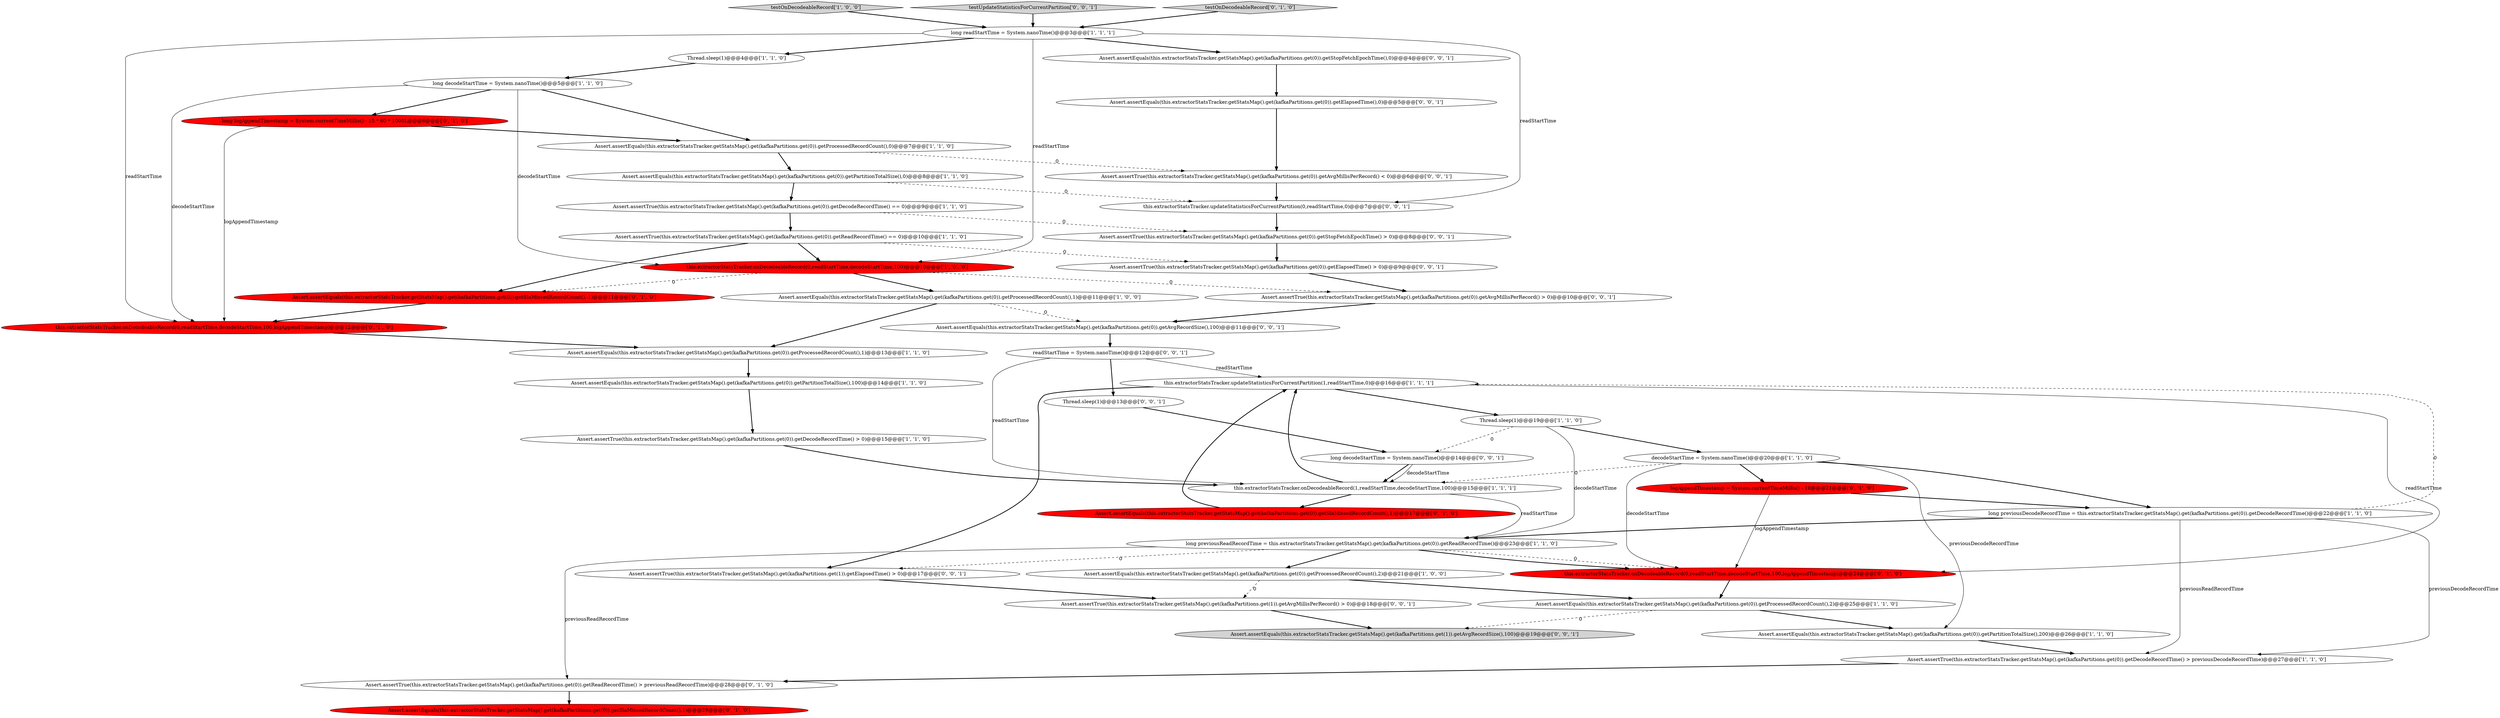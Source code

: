 digraph {
32 [style = filled, label = "Assert.assertEquals(this.extractorStatsTracker.getStatsMap().get(kafkaPartitions.get(1)).getAvgRecordSize(),100)@@@19@@@['0', '0', '1']", fillcolor = lightgray, shape = ellipse image = "AAA0AAABBB3BBB"];
6 [style = filled, label = "decodeStartTime = System.nanoTime()@@@20@@@['1', '1', '0']", fillcolor = white, shape = ellipse image = "AAA0AAABBB1BBB"];
13 [style = filled, label = "testOnDecodeableRecord['1', '0', '0']", fillcolor = lightgray, shape = diamond image = "AAA0AAABBB1BBB"];
5 [style = filled, label = "long decodeStartTime = System.nanoTime()@@@5@@@['1', '1', '0']", fillcolor = white, shape = ellipse image = "AAA0AAABBB1BBB"];
2 [style = filled, label = "Thread.sleep(1)@@@4@@@['1', '1', '0']", fillcolor = white, shape = ellipse image = "AAA0AAABBB1BBB"];
20 [style = filled, label = "Assert.assertEquals(this.extractorStatsTracker.getStatsMap().get(kafkaPartitions.get(0)).getProcessedRecordCount(),1)@@@11@@@['1', '0', '0']", fillcolor = white, shape = ellipse image = "AAA0AAABBB1BBB"];
22 [style = filled, label = "Assert.assertEquals(this.extractorStatsTracker.getStatsMap().get(kafkaPartitions.get(0)).getPartitionTotalSize(),200)@@@26@@@['1', '1', '0']", fillcolor = white, shape = ellipse image = "AAA0AAABBB1BBB"];
34 [style = filled, label = "Assert.assertTrue(this.extractorStatsTracker.getStatsMap().get(kafkaPartitions.get(0)).getStopFetchEpochTime() > 0)@@@8@@@['0', '0', '1']", fillcolor = white, shape = ellipse image = "AAA0AAABBB3BBB"];
28 [style = filled, label = "Assert.assertEquals(this.extractorStatsTracker.getStatsMap().get(kafkaPartitions.get(0)).getSlaMissedRecordCount(),-1)@@@11@@@['0', '1', '0']", fillcolor = red, shape = ellipse image = "AAA1AAABBB2BBB"];
42 [style = filled, label = "Assert.assertTrue(this.extractorStatsTracker.getStatsMap().get(kafkaPartitions.get(0)).getElapsedTime() > 0)@@@9@@@['0', '0', '1']", fillcolor = white, shape = ellipse image = "AAA0AAABBB3BBB"];
17 [style = filled, label = "long previousReadRecordTime = this.extractorStatsTracker.getStatsMap().get(kafkaPartitions.get(0)).getReadRecordTime()@@@23@@@['1', '1', '0']", fillcolor = white, shape = ellipse image = "AAA0AAABBB1BBB"];
43 [style = filled, label = "Assert.assertEquals(this.extractorStatsTracker.getStatsMap().get(kafkaPartitions.get(0)).getAvgRecordSize(),100)@@@11@@@['0', '0', '1']", fillcolor = white, shape = ellipse image = "AAA0AAABBB3BBB"];
41 [style = filled, label = "Assert.assertTrue(this.extractorStatsTracker.getStatsMap().get(kafkaPartitions.get(0)).getAvgMillisPerRecord() < 0)@@@6@@@['0', '0', '1']", fillcolor = white, shape = ellipse image = "AAA0AAABBB3BBB"];
14 [style = filled, label = "Assert.assertEquals(this.extractorStatsTracker.getStatsMap().get(kafkaPartitions.get(0)).getProcessedRecordCount(),2)@@@21@@@['1', '0', '0']", fillcolor = white, shape = ellipse image = "AAA0AAABBB1BBB"];
9 [style = filled, label = "Assert.assertTrue(this.extractorStatsTracker.getStatsMap().get(kafkaPartitions.get(0)).getDecodeRecordTime() > previousDecodeRecordTime)@@@27@@@['1', '1', '0']", fillcolor = white, shape = ellipse image = "AAA0AAABBB1BBB"];
23 [style = filled, label = "this.extractorStatsTracker.onDecodeableRecord(0,readStartTime,decodeStartTime,100,logAppendTimestamp)@@@12@@@['0', '1', '0']", fillcolor = red, shape = ellipse image = "AAA1AAABBB2BBB"];
4 [style = filled, label = "Assert.assertEquals(this.extractorStatsTracker.getStatsMap().get(kafkaPartitions.get(0)).getProcessedRecordCount(),0)@@@7@@@['1', '1', '0']", fillcolor = white, shape = ellipse image = "AAA0AAABBB1BBB"];
45 [style = filled, label = "readStartTime = System.nanoTime()@@@12@@@['0', '0', '1']", fillcolor = white, shape = ellipse image = "AAA0AAABBB3BBB"];
0 [style = filled, label = "long previousDecodeRecordTime = this.extractorStatsTracker.getStatsMap().get(kafkaPartitions.get(0)).getDecodeRecordTime()@@@22@@@['1', '1', '0']", fillcolor = white, shape = ellipse image = "AAA0AAABBB1BBB"];
39 [style = filled, label = "Assert.assertTrue(this.extractorStatsTracker.getStatsMap().get(kafkaPartitions.get(0)).getAvgMillisPerRecord() > 0)@@@10@@@['0', '0', '1']", fillcolor = white, shape = ellipse image = "AAA0AAABBB3BBB"];
1 [style = filled, label = "Assert.assertEquals(this.extractorStatsTracker.getStatsMap().get(kafkaPartitions.get(0)).getProcessedRecordCount(),2)@@@25@@@['1', '1', '0']", fillcolor = white, shape = ellipse image = "AAA0AAABBB1BBB"];
30 [style = filled, label = "Assert.assertEquals(this.extractorStatsTracker.getStatsMap().get(kafkaPartitions.get(0)).getSlaMissedRecordCount(),1)@@@17@@@['0', '1', '0']", fillcolor = red, shape = ellipse image = "AAA1AAABBB2BBB"];
19 [style = filled, label = "Assert.assertEquals(this.extractorStatsTracker.getStatsMap().get(kafkaPartitions.get(0)).getProcessedRecordCount(),1)@@@13@@@['1', '1', '0']", fillcolor = white, shape = ellipse image = "AAA0AAABBB1BBB"];
36 [style = filled, label = "Thread.sleep(1)@@@13@@@['0', '0', '1']", fillcolor = white, shape = ellipse image = "AAA0AAABBB3BBB"];
27 [style = filled, label = "Assert.assertEquals(this.extractorStatsTracker.getStatsMap().get(kafkaPartitions.get(0)).getSlaMissedRecordCount(),1)@@@29@@@['0', '1', '0']", fillcolor = red, shape = ellipse image = "AAA1AAABBB2BBB"];
18 [style = filled, label = "this.extractorStatsTracker.onDecodeableRecord(0,readStartTime,decodeStartTime,100)@@@10@@@['1', '0', '0']", fillcolor = red, shape = ellipse image = "AAA1AAABBB1BBB"];
7 [style = filled, label = "Assert.assertEquals(this.extractorStatsTracker.getStatsMap().get(kafkaPartitions.get(0)).getPartitionTotalSize(),100)@@@14@@@['1', '1', '0']", fillcolor = white, shape = ellipse image = "AAA0AAABBB1BBB"];
37 [style = filled, label = "Assert.assertTrue(this.extractorStatsTracker.getStatsMap().get(kafkaPartitions.get(1)).getAvgMillisPerRecord() > 0)@@@18@@@['0', '0', '1']", fillcolor = white, shape = ellipse image = "AAA0AAABBB3BBB"];
21 [style = filled, label = "Assert.assertTrue(this.extractorStatsTracker.getStatsMap().get(kafkaPartitions.get(0)).getDecodeRecordTime() == 0)@@@9@@@['1', '1', '0']", fillcolor = white, shape = ellipse image = "AAA0AAABBB1BBB"];
40 [style = filled, label = "Assert.assertEquals(this.extractorStatsTracker.getStatsMap().get(kafkaPartitions.get(0)).getStopFetchEpochTime(),0)@@@4@@@['0', '0', '1']", fillcolor = white, shape = ellipse image = "AAA0AAABBB3BBB"];
24 [style = filled, label = "Assert.assertTrue(this.extractorStatsTracker.getStatsMap().get(kafkaPartitions.get(0)).getReadRecordTime() > previousReadRecordTime)@@@28@@@['0', '1', '0']", fillcolor = white, shape = ellipse image = "AAA0AAABBB2BBB"];
26 [style = filled, label = "long logAppendTimestamp = System.currentTimeMillis() - 15 * 60 * 1000L@@@6@@@['0', '1', '0']", fillcolor = red, shape = ellipse image = "AAA1AAABBB2BBB"];
38 [style = filled, label = "Assert.assertTrue(this.extractorStatsTracker.getStatsMap().get(kafkaPartitions.get(1)).getElapsedTime() > 0)@@@17@@@['0', '0', '1']", fillcolor = white, shape = ellipse image = "AAA0AAABBB3BBB"];
15 [style = filled, label = "Assert.assertEquals(this.extractorStatsTracker.getStatsMap().get(kafkaPartitions.get(0)).getPartitionTotalSize(),0)@@@8@@@['1', '1', '0']", fillcolor = white, shape = ellipse image = "AAA0AAABBB1BBB"];
16 [style = filled, label = "Assert.assertTrue(this.extractorStatsTracker.getStatsMap().get(kafkaPartitions.get(0)).getDecodeRecordTime() > 0)@@@15@@@['1', '1', '0']", fillcolor = white, shape = ellipse image = "AAA0AAABBB1BBB"];
12 [style = filled, label = "this.extractorStatsTracker.updateStatisticsForCurrentPartition(1,readStartTime,0)@@@16@@@['1', '1', '1']", fillcolor = white, shape = ellipse image = "AAA0AAABBB1BBB"];
29 [style = filled, label = "this.extractorStatsTracker.onDecodeableRecord(0,readStartTime,decodeStartTime,100,logAppendTimestamp)@@@24@@@['0', '1', '0']", fillcolor = red, shape = ellipse image = "AAA1AAABBB2BBB"];
44 [style = filled, label = "testUpdateStatisticsForCurrentPartition['0', '0', '1']", fillcolor = lightgray, shape = diamond image = "AAA0AAABBB3BBB"];
11 [style = filled, label = "this.extractorStatsTracker.onDecodeableRecord(1,readStartTime,decodeStartTime,100)@@@15@@@['1', '1', '1']", fillcolor = white, shape = ellipse image = "AAA0AAABBB1BBB"];
8 [style = filled, label = "long readStartTime = System.nanoTime()@@@3@@@['1', '1', '1']", fillcolor = white, shape = ellipse image = "AAA0AAABBB1BBB"];
33 [style = filled, label = "this.extractorStatsTracker.updateStatisticsForCurrentPartition(0,readStartTime,0)@@@7@@@['0', '0', '1']", fillcolor = white, shape = ellipse image = "AAA0AAABBB3BBB"];
46 [style = filled, label = "long decodeStartTime = System.nanoTime()@@@14@@@['0', '0', '1']", fillcolor = white, shape = ellipse image = "AAA0AAABBB3BBB"];
3 [style = filled, label = "Thread.sleep(1)@@@19@@@['1', '1', '0']", fillcolor = white, shape = ellipse image = "AAA0AAABBB1BBB"];
10 [style = filled, label = "Assert.assertTrue(this.extractorStatsTracker.getStatsMap().get(kafkaPartitions.get(0)).getReadRecordTime() == 0)@@@10@@@['1', '1', '0']", fillcolor = white, shape = ellipse image = "AAA0AAABBB1BBB"];
25 [style = filled, label = "logAppendTimestamp = System.currentTimeMillis() - 10@@@21@@@['0', '1', '0']", fillcolor = red, shape = ellipse image = "AAA1AAABBB2BBB"];
31 [style = filled, label = "testOnDecodeableRecord['0', '1', '0']", fillcolor = lightgray, shape = diamond image = "AAA0AAABBB2BBB"];
35 [style = filled, label = "Assert.assertEquals(this.extractorStatsTracker.getStatsMap().get(kafkaPartitions.get(0)).getElapsedTime(),0)@@@5@@@['0', '0', '1']", fillcolor = white, shape = ellipse image = "AAA0AAABBB3BBB"];
25->0 [style = bold, label=""];
12->29 [style = solid, label="readStartTime"];
10->18 [style = bold, label=""];
21->10 [style = bold, label=""];
17->24 [style = solid, label="previousReadRecordTime"];
45->11 [style = solid, label="readStartTime"];
14->37 [style = dashed, label="0"];
16->11 [style = bold, label=""];
10->28 [style = bold, label=""];
40->35 [style = bold, label=""];
44->8 [style = bold, label=""];
21->34 [style = dashed, label="0"];
45->12 [style = solid, label="readStartTime"];
35->41 [style = bold, label=""];
15->21 [style = bold, label=""];
0->17 [style = bold, label=""];
22->9 [style = bold, label=""];
4->15 [style = bold, label=""];
42->39 [style = bold, label=""];
39->43 [style = bold, label=""];
45->36 [style = bold, label=""];
6->11 [style = dashed, label="0"];
5->26 [style = bold, label=""];
0->9 [style = solid, label="previousDecodeRecordTime"];
3->6 [style = bold, label=""];
3->46 [style = dashed, label="0"];
11->12 [style = bold, label=""];
6->0 [style = bold, label=""];
34->42 [style = bold, label=""];
3->17 [style = solid, label="decodeStartTime"];
0->9 [style = solid, label="previousReadRecordTime"];
5->23 [style = solid, label="decodeStartTime"];
0->12 [style = dashed, label="0"];
1->32 [style = dashed, label="0"];
17->29 [style = dashed, label="0"];
26->23 [style = solid, label="logAppendTimestamp"];
26->4 [style = bold, label=""];
8->40 [style = bold, label=""];
10->42 [style = dashed, label="0"];
17->38 [style = dashed, label="0"];
43->45 [style = bold, label=""];
14->1 [style = bold, label=""];
46->11 [style = bold, label=""];
1->22 [style = bold, label=""];
18->39 [style = dashed, label="0"];
18->20 [style = bold, label=""];
36->46 [style = bold, label=""];
5->18 [style = solid, label="decodeStartTime"];
30->12 [style = bold, label=""];
12->38 [style = bold, label=""];
8->33 [style = solid, label="readStartTime"];
8->2 [style = bold, label=""];
6->22 [style = solid, label="previousDecodeRecordTime"];
38->37 [style = bold, label=""];
17->14 [style = bold, label=""];
28->23 [style = bold, label=""];
23->19 [style = bold, label=""];
5->4 [style = bold, label=""];
7->16 [style = bold, label=""];
46->11 [style = solid, label="decodeStartTime"];
8->18 [style = solid, label="readStartTime"];
15->33 [style = dashed, label="0"];
37->32 [style = bold, label=""];
8->23 [style = solid, label="readStartTime"];
18->28 [style = dashed, label="0"];
12->3 [style = bold, label=""];
41->33 [style = bold, label=""];
25->29 [style = solid, label="logAppendTimestamp"];
29->1 [style = bold, label=""];
13->8 [style = bold, label=""];
20->19 [style = bold, label=""];
17->29 [style = bold, label=""];
20->43 [style = dashed, label="0"];
33->34 [style = bold, label=""];
19->7 [style = bold, label=""];
24->27 [style = bold, label=""];
11->30 [style = bold, label=""];
9->24 [style = bold, label=""];
31->8 [style = bold, label=""];
6->29 [style = solid, label="decodeStartTime"];
6->25 [style = bold, label=""];
2->5 [style = bold, label=""];
11->17 [style = solid, label="readStartTime"];
4->41 [style = dashed, label="0"];
}
